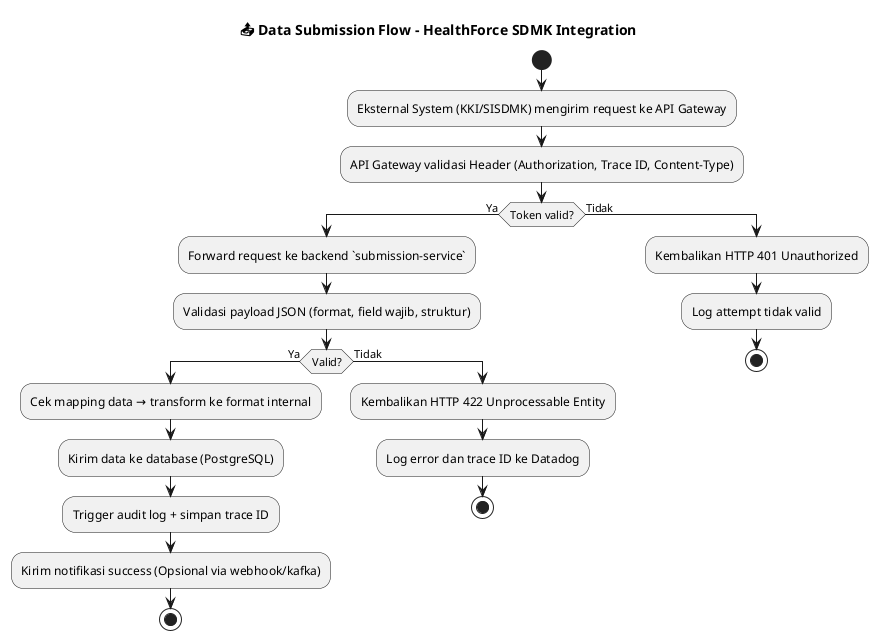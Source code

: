 @startuml data_submission_flow

title 📤 Data Submission Flow - HealthForce SDMK Integration

start

:Eksternal System (KKI/SISDMK) mengirim request ke API Gateway;

:API Gateway validasi Header (Authorization, Trace ID, Content-Type);

if (Token valid?) then (Ya)
  :Forward request ke backend `submission-service`;
  :Validasi payload JSON (format, field wajib, struktur);

  if (Valid?) then (Ya)
    :Cek mapping data → transform ke format internal;
    :Kirim data ke database (PostgreSQL);
    :Trigger audit log + simpan trace ID;
    :Kirim notifikasi success (Opsional via webhook/kafka);
    stop
  else (Tidak)
    :Kembalikan HTTP 422 Unprocessable Entity;
    :Log error dan trace ID ke Datadog;
    stop
  endif

else (Tidak)
  :Kembalikan HTTP 401 Unauthorized;
  :Log attempt tidak valid;
  stop
endif

@enduml
